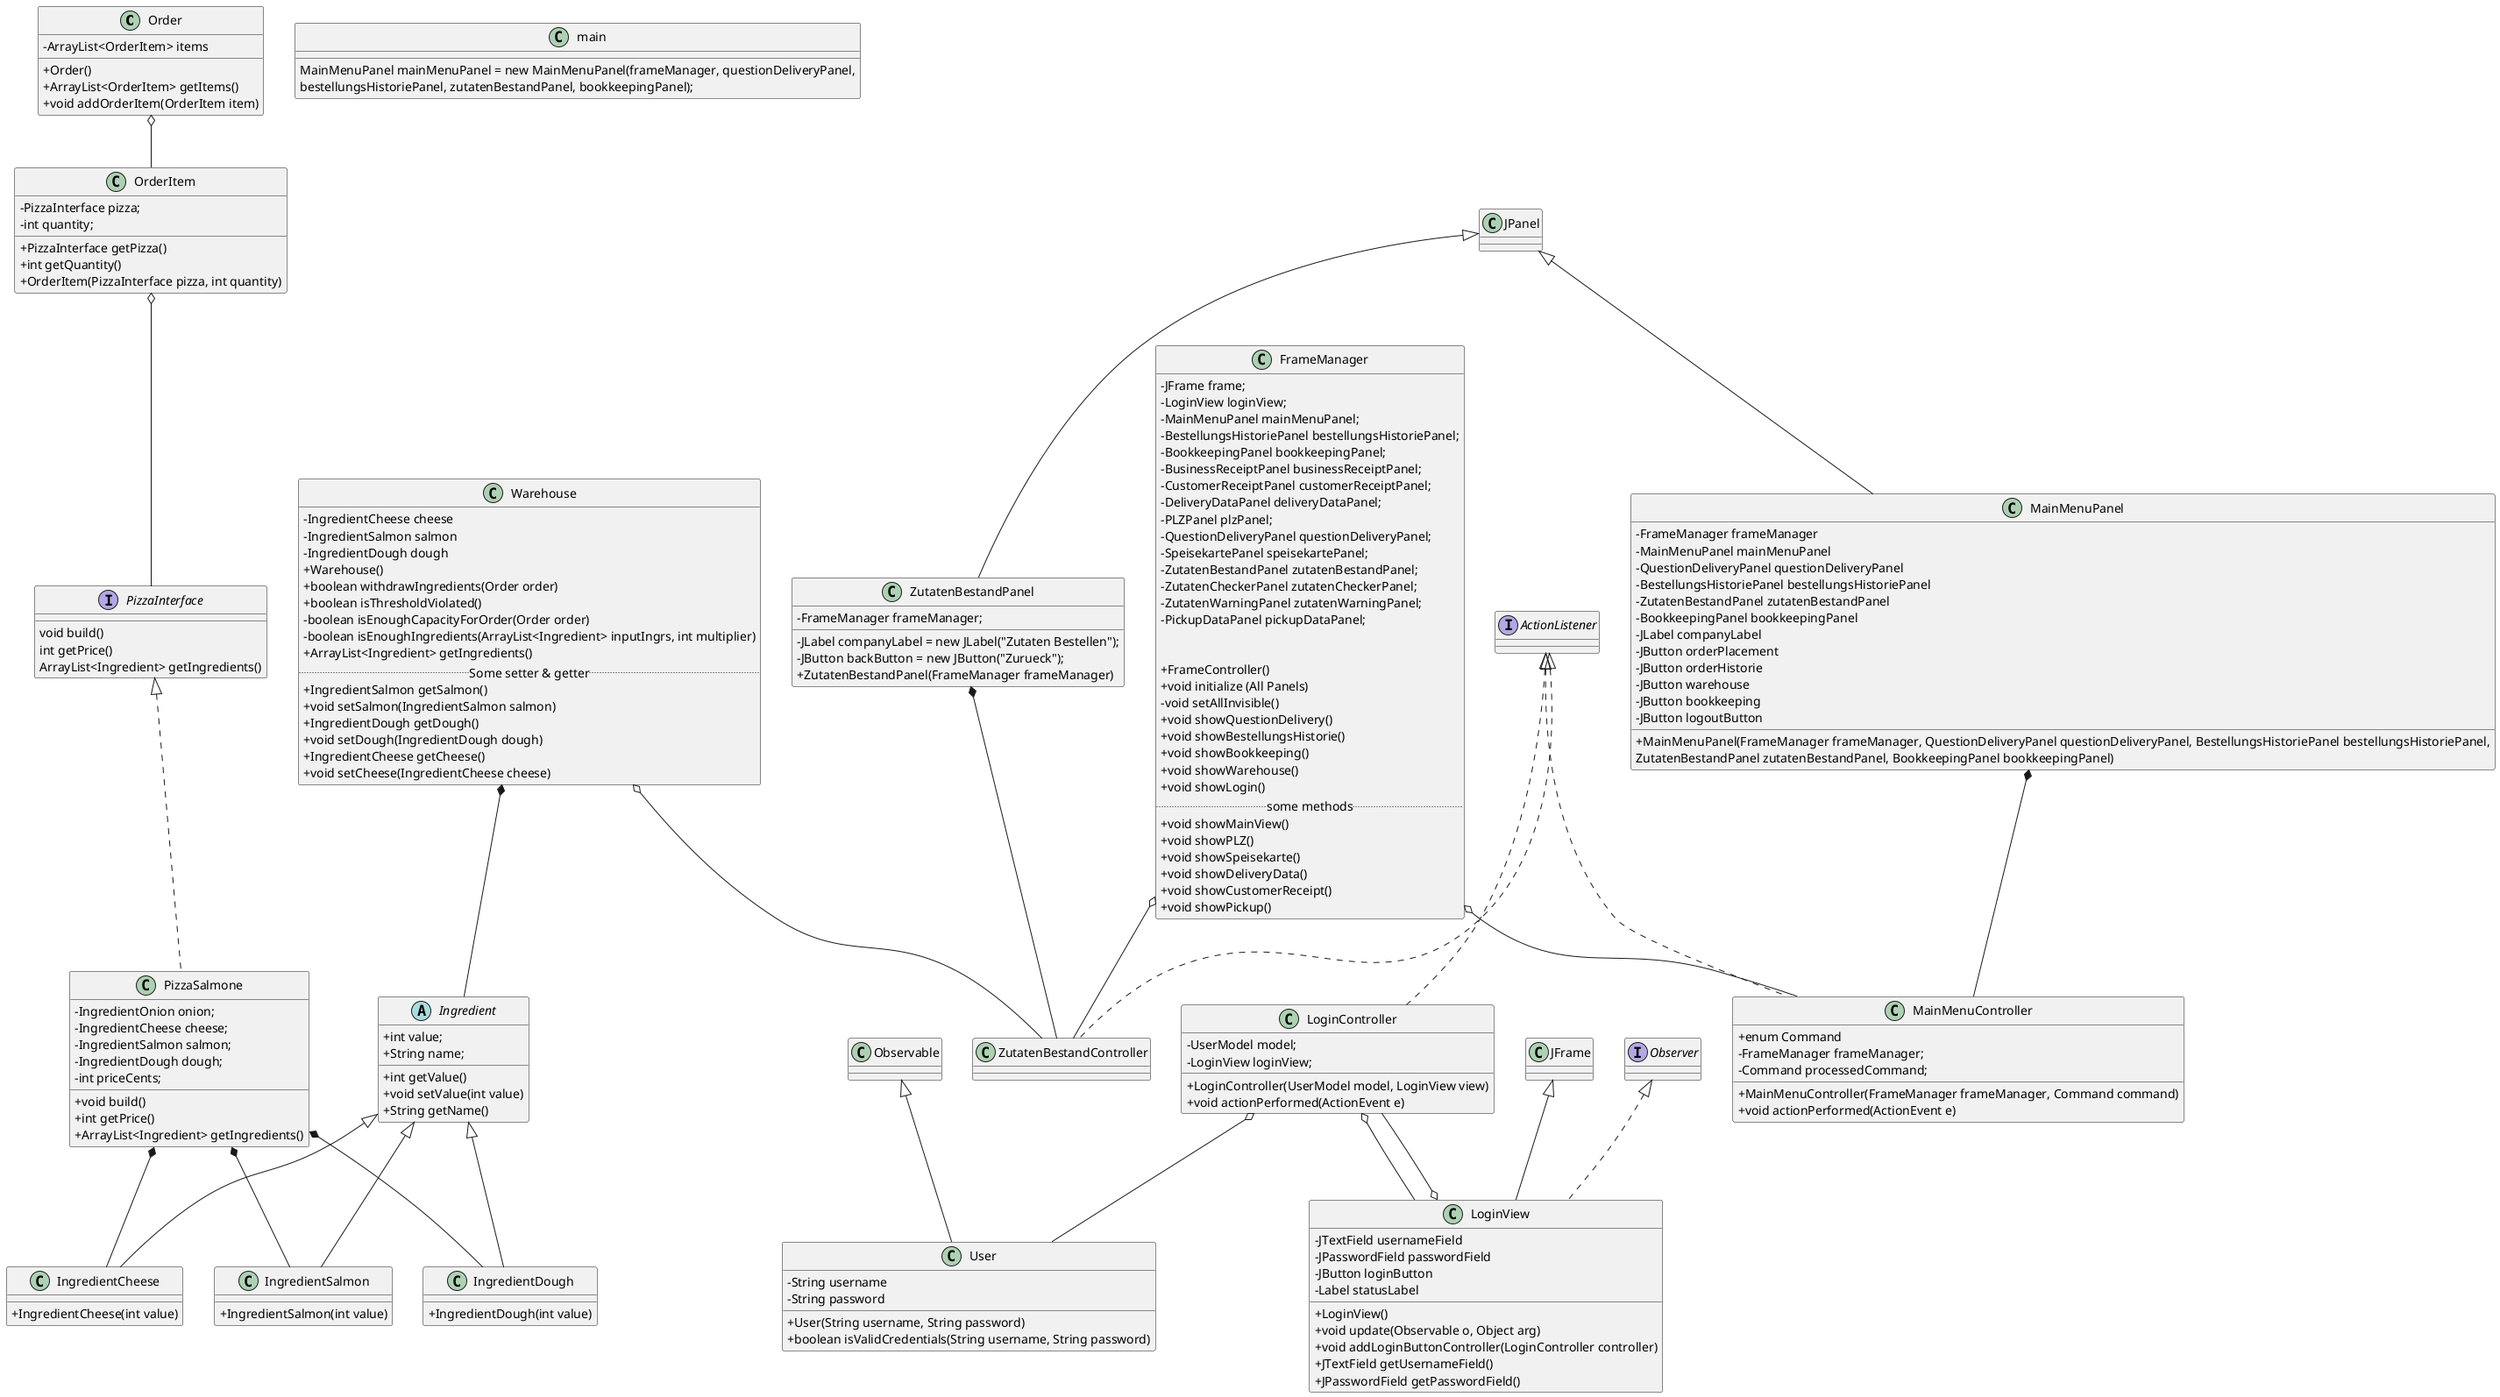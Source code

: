 @startuml
skinparam classAttributeIconSize 0

Order o-- OrderItem

OrderItem o-- PizzaInterface

PizzaSalmone *-- IngredientCheese
PizzaSalmone *-- IngredientSalmon
PizzaSalmone *-- IngredientDough

class Order {
	- ArrayList<OrderItem> items
	+ Order()
	+ ArrayList<OrderItem> getItems()
	+ void addOrderItem(OrderItem item)
}

abstract class Ingredient {
+ int value;
	+ String name;
	+int getValue()
	+void setValue(int value)
	+String getName()
}

interface PizzaInterface {
	void build()
	int getPrice()
	ArrayList<Ingredient> getIngredients()
}



class OrderItem {
 -PizzaInterface pizza;
	-int quantity;
	+PizzaInterface getPizza()
	+int getQuantity()
	+OrderItem(PizzaInterface pizza, int quantity)
}

class PizzaSalmone implements PizzaInterface {
	-IngredientOnion onion;
	-IngredientCheese cheese;
	-IngredientSalmon salmon;
	-IngredientDough dough;
	-int priceCents;
	+void build()
	+int getPrice()
	+ArrayList<Ingredient> getIngredients()
}

class IngredientCheese extends Ingredient {
	+IngredientCheese(int value)
	}

class IngredientSalmon extends Ingredient {
	+IngredientSalmon(int value)
}
class IngredientDough extends Ingredient {
	+IngredientDough(int value)
}

Warehouse *-- Ingredient

class Warehouse {
-IngredientCheese cheese
-IngredientSalmon salmon
-IngredientDough dough
+Warehouse()
+boolean withdrawIngredients(Order order)
+boolean isThresholdViolated()
-boolean isEnoughCapacityForOrder(Order order)
-boolean isEnoughIngredients(ArrayList<Ingredient> inputIngrs, int multiplier)
+ArrayList<Ingredient> getIngredients()
.. Some setter & getter ..
+IngredientSalmon getSalmon()
+void setSalmon(IngredientSalmon salmon)
+IngredientDough getDough()
+void setDough(IngredientDough dough)
+IngredientCheese getCheese()
+void setCheese(IngredientCheese cheese)
}

LoginController o-- User
LoginController o-- LoginView
LoginView o-- LoginController

class User extends Observable {
-String username
-String password
+User(String username, String password)
+boolean isValidCredentials(String username, String password)
}

class LoginView extends JFrame implements Observer {
-JTextField usernameField
-JPasswordField passwordField
-JButton loginButton
-Label statusLabel
+LoginView()
+void update(Observable o, Object arg)
+void addLoginButtonController(LoginController controller)
+JTextField getUsernameField()
+JPasswordField getPasswordField()
}

class LoginController implements ActionListener {
-UserModel model;
-LoginView loginView;
+LoginController(UserModel model, LoginView view)
+void actionPerformed(ActionEvent e)
}

FrameManager o-- MainMenuController
MainMenuPanel *-- MainMenuController
FrameManager o-- ZutatenBestandController
ZutatenBestandPanel *-- ZutatenBestandController
Warehouse o-- ZutatenBestandController

class ZutatenBestandController implements ActionListener

class FrameManager {
	- JFrame frame;
	- LoginView loginView;
	- MainMenuPanel mainMenuPanel;
	- BestellungsHistoriePanel bestellungsHistoriePanel;
	- BookkeepingPanel bookkeepingPanel;
	- BusinessReceiptPanel businessReceiptPanel;
	- CustomerReceiptPanel customerReceiptPanel;
	- DeliveryDataPanel deliveryDataPanel;
	- PLZPanel plzPanel;
	- QuestionDeliveryPanel questionDeliveryPanel;
	- SpeisekartePanel speisekartePanel;
	- ZutatenBestandPanel zutatenBestandPanel;
	- ZutatenCheckerPanel zutatenCheckerPanel;
	- ZutatenWarningPanel zutatenWarningPanel;
	- PickupDataPanel pickupDataPanel;


+ FrameController()
+ void initialize (All Panels)
- void setAllInvisible()
+ void showQuestionDelivery()
+ void showBestellungsHistorie()
+ void showBookkeeping()
+ void showWarehouse()
+ void showLogin()
..some methods..
+ void showMainView()
+ void showPLZ()
+ void showSpeisekarte()
+ void showDeliveryData()
+ void showCustomerReceipt()
+ void showPickup()
}



class MainMenuPanel extends JPanel {

	- FrameManager frameManager
	- MainMenuPanel mainMenuPanel
	- QuestionDeliveryPanel questionDeliveryPanel
	- BestellungsHistoriePanel bestellungsHistoriePanel
	- ZutatenBestandPanel zutatenBestandPanel
	- BookkeepingPanel bookkeepingPanel
	- JLabel companyLabel
	- JButton orderPlacement
	- JButton orderHistorie
	- JButton warehouse
	- JButton bookkeeping
	- JButton logoutButton

	+ MainMenuPanel(FrameManager frameManager, QuestionDeliveryPanel questionDeliveryPanel, BestellungsHistoriePanel bestellungsHistoriePanel,
ZutatenBestandPanel zutatenBestandPanel, BookkeepingPanel bookkeepingPanel)
	}


class MainMenuController implements ActionListener {

	+ enum Command
	- FrameManager frameManager;
	- Command processedCommand;
	+ MainMenuController(FrameManager frameManager, Command command)
	+ void actionPerformed(ActionEvent e)
}


class ZutatenBestandPanel extends JPanel {
	- FrameManager frameManager;
	- JLabel companyLabel = new JLabel("Zutaten Bestellen");
	- JButton backButton = new JButton("Zurueck");
	+ ZutatenBestandPanel(FrameManager frameManager)
}



class main {
MainMenuPanel mainMenuPanel = new MainMenuPanel(frameManager, questionDeliveryPanel,
bestellungsHistoriePanel, zutatenBestandPanel, bookkeepingPanel);
}
@enduml
